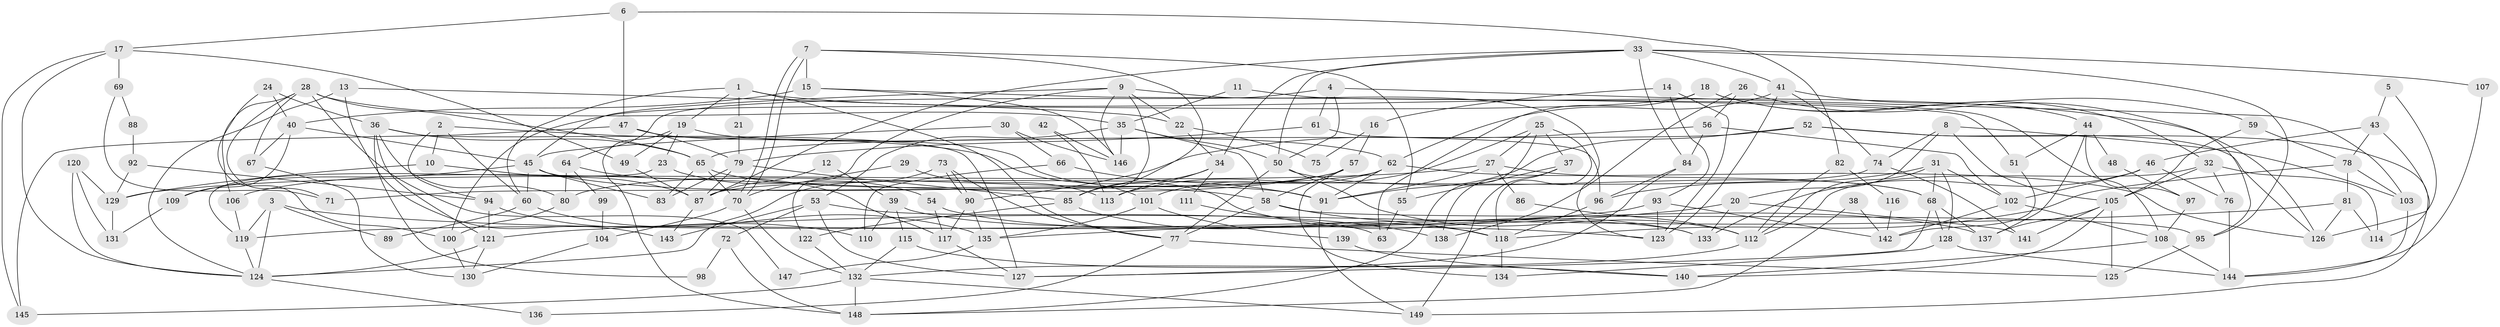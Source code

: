 // coarse degree distribution, {8: 0.21739130434782608, 7: 0.15217391304347827, 6: 0.15217391304347827, 11: 0.043478260869565216, 13: 0.06521739130434782, 3: 0.06521739130434782, 5: 0.10869565217391304, 9: 0.043478260869565216, 2: 0.043478260869565216, 10: 0.043478260869565216, 4: 0.06521739130434782}
// Generated by graph-tools (version 1.1) at 2025/37/03/04/25 23:37:09]
// undirected, 149 vertices, 298 edges
graph export_dot {
  node [color=gray90,style=filled];
  1;
  2;
  3;
  4;
  5;
  6;
  7;
  8;
  9;
  10;
  11;
  12;
  13;
  14;
  15;
  16;
  17;
  18;
  19;
  20;
  21;
  22;
  23;
  24;
  25;
  26;
  27;
  28;
  29;
  30;
  31;
  32;
  33;
  34;
  35;
  36;
  37;
  38;
  39;
  40;
  41;
  42;
  43;
  44;
  45;
  46;
  47;
  48;
  49;
  50;
  51;
  52;
  53;
  54;
  55;
  56;
  57;
  58;
  59;
  60;
  61;
  62;
  63;
  64;
  65;
  66;
  67;
  68;
  69;
  70;
  71;
  72;
  73;
  74;
  75;
  76;
  77;
  78;
  79;
  80;
  81;
  82;
  83;
  84;
  85;
  86;
  87;
  88;
  89;
  90;
  91;
  92;
  93;
  94;
  95;
  96;
  97;
  98;
  99;
  100;
  101;
  102;
  103;
  104;
  105;
  106;
  107;
  108;
  109;
  110;
  111;
  112;
  113;
  114;
  115;
  116;
  117;
  118;
  119;
  120;
  121;
  122;
  123;
  124;
  125;
  126;
  127;
  128;
  129;
  130;
  131;
  132;
  133;
  134;
  135;
  136;
  137;
  138;
  139;
  140;
  141;
  142;
  143;
  144;
  145;
  146;
  147;
  148;
  149;
  1 -- 77;
  1 -- 60;
  1 -- 19;
  1 -- 21;
  1 -- 126;
  2 -- 94;
  2 -- 60;
  2 -- 10;
  2 -- 101;
  3 -- 124;
  3 -- 123;
  3 -- 89;
  3 -- 119;
  4 -- 50;
  4 -- 64;
  4 -- 61;
  4 -- 103;
  5 -- 43;
  5 -- 126;
  6 -- 47;
  6 -- 17;
  6 -- 82;
  7 -- 85;
  7 -- 70;
  7 -- 70;
  7 -- 15;
  7 -- 55;
  8 -- 74;
  8 -- 103;
  8 -- 20;
  8 -- 105;
  9 -- 85;
  9 -- 45;
  9 -- 22;
  9 -- 122;
  9 -- 123;
  9 -- 146;
  10 -- 87;
  10 -- 129;
  11 -- 108;
  11 -- 35;
  12 -- 87;
  12 -- 39;
  13 -- 143;
  13 -- 124;
  13 -- 22;
  14 -- 93;
  14 -- 123;
  14 -- 16;
  15 -- 40;
  15 -- 51;
  15 -- 146;
  16 -- 57;
  16 -- 75;
  17 -- 49;
  17 -- 124;
  17 -- 69;
  17 -- 145;
  18 -- 32;
  18 -- 44;
  18 -- 63;
  18 -- 100;
  19 -- 62;
  19 -- 23;
  19 -- 49;
  19 -- 148;
  20 -- 133;
  20 -- 135;
  20 -- 141;
  21 -- 79;
  22 -- 34;
  22 -- 75;
  23 -- 119;
  23 -- 54;
  24 -- 100;
  24 -- 36;
  24 -- 40;
  25 -- 118;
  25 -- 148;
  25 -- 27;
  25 -- 37;
  25 -- 113;
  26 -- 56;
  26 -- 95;
  26 -- 138;
  27 -- 68;
  27 -- 86;
  27 -- 91;
  27 -- 129;
  28 -- 65;
  28 -- 35;
  28 -- 67;
  28 -- 71;
  28 -- 106;
  28 -- 147;
  29 -- 113;
  29 -- 70;
  30 -- 146;
  30 -- 45;
  30 -- 66;
  31 -- 128;
  31 -- 96;
  31 -- 68;
  31 -- 102;
  31 -- 112;
  32 -- 105;
  32 -- 112;
  32 -- 76;
  32 -- 114;
  33 -- 95;
  33 -- 41;
  33 -- 34;
  33 -- 50;
  33 -- 84;
  33 -- 87;
  33 -- 107;
  34 -- 85;
  34 -- 111;
  34 -- 113;
  35 -- 146;
  35 -- 53;
  35 -- 50;
  35 -- 58;
  36 -- 127;
  36 -- 65;
  36 -- 80;
  36 -- 98;
  36 -- 121;
  37 -- 149;
  37 -- 55;
  37 -- 138;
  38 -- 142;
  38 -- 148;
  39 -- 133;
  39 -- 115;
  39 -- 110;
  40 -- 45;
  40 -- 67;
  40 -- 109;
  41 -- 62;
  41 -- 74;
  41 -- 59;
  41 -- 123;
  42 -- 113;
  42 -- 146;
  43 -- 78;
  43 -- 114;
  43 -- 46;
  44 -- 51;
  44 -- 137;
  44 -- 48;
  44 -- 97;
  45 -- 109;
  45 -- 58;
  45 -- 60;
  45 -- 83;
  46 -- 102;
  46 -- 76;
  46 -- 133;
  47 -- 145;
  47 -- 79;
  47 -- 133;
  48 -- 97;
  49 -- 87;
  50 -- 68;
  50 -- 77;
  50 -- 112;
  51 -- 142;
  52 -- 126;
  52 -- 65;
  52 -- 91;
  52 -- 149;
  53 -- 63;
  53 -- 127;
  53 -- 72;
  53 -- 143;
  54 -- 117;
  54 -- 137;
  55 -- 63;
  56 -- 90;
  56 -- 84;
  56 -- 102;
  57 -- 58;
  57 -- 134;
  57 -- 80;
  57 -- 106;
  58 -- 77;
  58 -- 95;
  58 -- 118;
  59 -- 105;
  59 -- 78;
  60 -- 135;
  60 -- 89;
  61 -- 79;
  61 -- 96;
  62 -- 91;
  62 -- 126;
  62 -- 71;
  62 -- 101;
  64 -- 117;
  64 -- 80;
  64 -- 99;
  65 -- 91;
  65 -- 70;
  65 -- 83;
  66 -- 91;
  66 -- 110;
  67 -- 130;
  68 -- 127;
  68 -- 128;
  68 -- 137;
  69 -- 71;
  69 -- 88;
  70 -- 132;
  70 -- 104;
  72 -- 148;
  72 -- 98;
  73 -- 124;
  73 -- 90;
  73 -- 90;
  73 -- 77;
  74 -- 87;
  74 -- 141;
  76 -- 144;
  77 -- 125;
  77 -- 136;
  78 -- 118;
  78 -- 81;
  78 -- 103;
  79 -- 85;
  79 -- 83;
  79 -- 87;
  80 -- 100;
  81 -- 121;
  81 -- 114;
  81 -- 126;
  82 -- 112;
  82 -- 116;
  84 -- 96;
  84 -- 127;
  85 -- 122;
  85 -- 118;
  86 -- 112;
  87 -- 143;
  88 -- 92;
  90 -- 135;
  90 -- 117;
  91 -- 149;
  92 -- 129;
  92 -- 94;
  93 -- 123;
  93 -- 119;
  93 -- 142;
  94 -- 110;
  94 -- 121;
  95 -- 125;
  96 -- 118;
  97 -- 108;
  99 -- 104;
  100 -- 130;
  101 -- 135;
  101 -- 139;
  102 -- 108;
  102 -- 142;
  103 -- 144;
  104 -- 130;
  105 -- 137;
  105 -- 125;
  105 -- 140;
  105 -- 141;
  106 -- 119;
  107 -- 144;
  108 -- 144;
  108 -- 140;
  109 -- 131;
  111 -- 138;
  112 -- 132;
  115 -- 132;
  115 -- 140;
  116 -- 142;
  117 -- 127;
  118 -- 134;
  119 -- 124;
  120 -- 129;
  120 -- 124;
  120 -- 131;
  121 -- 130;
  121 -- 124;
  122 -- 132;
  124 -- 136;
  128 -- 144;
  128 -- 134;
  129 -- 131;
  132 -- 149;
  132 -- 145;
  132 -- 148;
  135 -- 147;
  139 -- 140;
}
